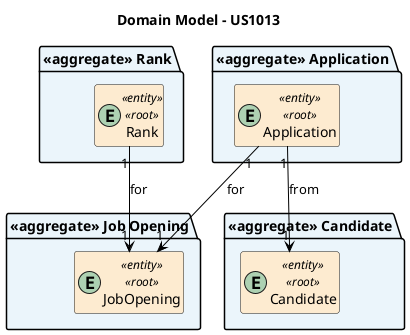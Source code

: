 @startuml

title Domain Model - US1013

hide empty members
'skinparam Linetype ortho

skinparam class {
    BackgroundColor<<valueObject>> #D6EAF8
    BackgroundColor<<root>> #FDEBD0
    BackgroundColor<<service>> #D1F2EB
    BackgroundColor #FEF9E7
    ArrowColor Black
}

skinparam package {
    BackgroundColor #EBF5FB
}


' Rank Aggregate
package "<<aggregate>> Rank" {
    entity Rank <<entity>> <<root>> {}
}


' Candidate Aggregate
package "<<aggregate>> Candidate" {
    entity Candidate <<entity>> <<root>> {}
}

' Application Aggregate
package "<<aggregate>> Application" {
    entity Application <<entity>> <<root>> {}
}

' Job Opening Aggregate
package "<<aggregate>> Job Opening" {
    entity JobOpening <<entity>> <<root>> {}


}

Application "1" --> "1" JobOpening : for
Application "1" --> "1" Candidate : from
Rank "1" --> "1" JobOpening : for


@enduml